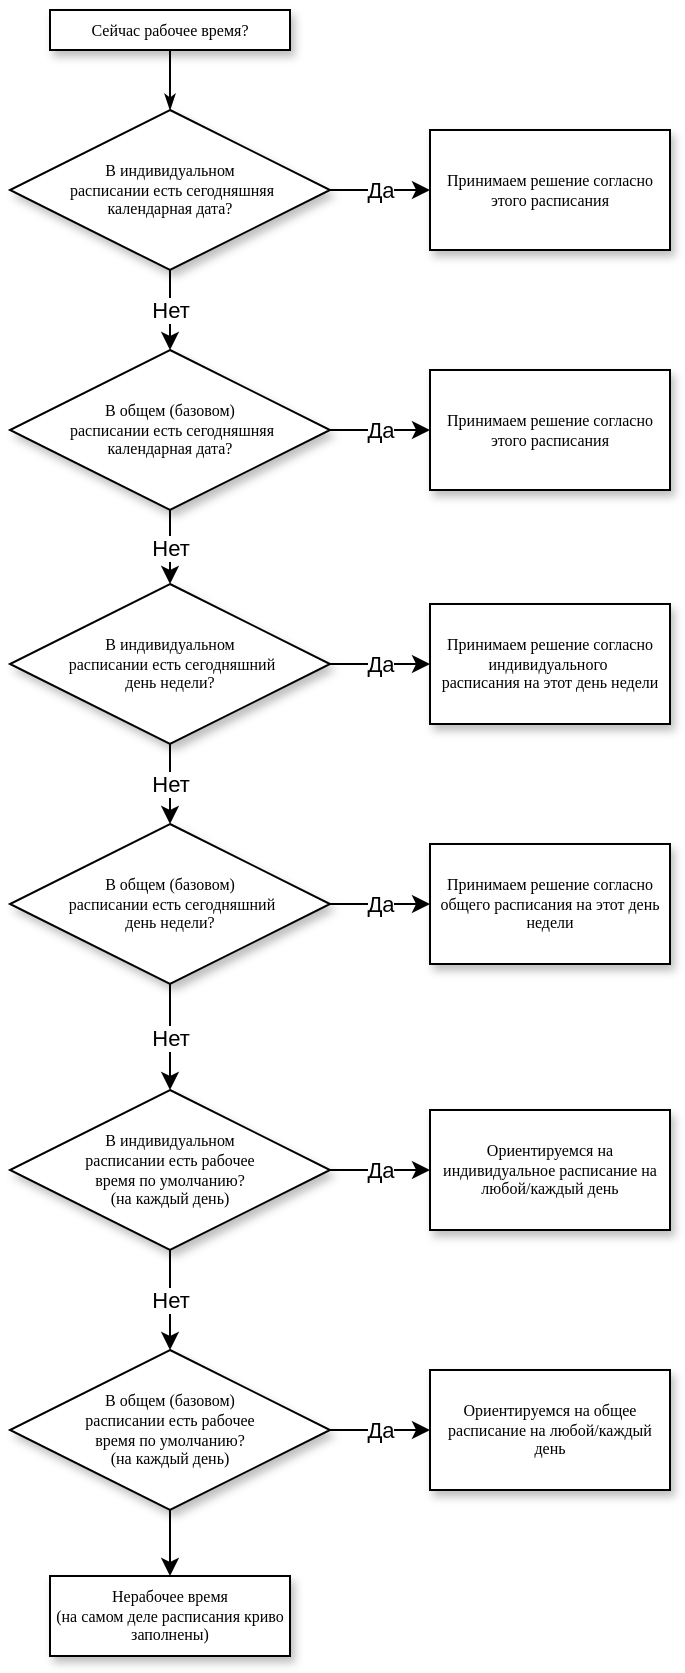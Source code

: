 <mxfile version="13.8.0" type="github">
  <diagram name="Page-1" id="edf60f1a-56cd-e834-aa8a-f176f3a09ee4">
    <mxGraphModel dx="1422" dy="772" grid="1" gridSize="10" guides="1" tooltips="1" connect="1" arrows="1" fold="1" page="1" pageScale="1" pageWidth="1100" pageHeight="850" background="#ffffff" math="0" shadow="0">
      <root>
        <mxCell id="0" />
        <mxCell id="1" parent="0" />
        <mxCell id="60e70716793133e9-32" style="edgeStyle=orthogonalEdgeStyle;rounded=0;html=1;labelBackgroundColor=none;startSize=5;endArrow=classicThin;endFill=1;endSize=5;jettySize=auto;orthogonalLoop=1;strokeWidth=1;fontFamily=Verdana;fontSize=8" parent="1" source="60e70716793133e9-4" target="60e70716793133e9-5" edge="1">
          <mxGeometry relative="1" as="geometry" />
        </mxCell>
        <mxCell id="60e70716793133e9-4" value="Сейчас рабочее время?" style="rounded=0;whiteSpace=wrap;html=1;shadow=1;labelBackgroundColor=none;strokeWidth=1;fontFamily=Verdana;fontSize=8;align=center;" parent="1" vertex="1">
          <mxGeometry x="30" y="17" width="120" height="20" as="geometry" />
        </mxCell>
        <mxCell id="najJFRpZWhWd66tsJCAm-4" value="Да&lt;br&gt;" style="edgeStyle=orthogonalEdgeStyle;rounded=0;orthogonalLoop=1;jettySize=auto;html=1;" edge="1" parent="1" source="60e70716793133e9-5" target="najJFRpZWhWd66tsJCAm-3">
          <mxGeometry relative="1" as="geometry" />
        </mxCell>
        <mxCell id="najJFRpZWhWd66tsJCAm-6" value="Нет" style="edgeStyle=orthogonalEdgeStyle;rounded=0;orthogonalLoop=1;jettySize=auto;html=1;" edge="1" parent="1" source="60e70716793133e9-5" target="najJFRpZWhWd66tsJCAm-5">
          <mxGeometry relative="1" as="geometry" />
        </mxCell>
        <mxCell id="60e70716793133e9-5" value="В индивидуальном&lt;br&gt;&amp;nbsp;расписании есть сегодняшняя&lt;br&gt;календарная дата?" style="rhombus;whiteSpace=wrap;html=1;rounded=0;shadow=1;labelBackgroundColor=none;strokeWidth=1;fontFamily=Verdana;fontSize=8;align=center;" parent="1" vertex="1">
          <mxGeometry x="10" y="67" width="160" height="80" as="geometry" />
        </mxCell>
        <mxCell id="najJFRpZWhWd66tsJCAm-3" value="Принимаем решение согласно этого расписания" style="whiteSpace=wrap;html=1;rounded=0;shadow=1;fontFamily=Verdana;fontSize=8;strokeWidth=1;" vertex="1" parent="1">
          <mxGeometry x="220" y="77" width="120" height="60" as="geometry" />
        </mxCell>
        <mxCell id="najJFRpZWhWd66tsJCAm-8" value="Да" style="edgeStyle=orthogonalEdgeStyle;rounded=0;orthogonalLoop=1;jettySize=auto;html=1;" edge="1" parent="1" source="najJFRpZWhWd66tsJCAm-5" target="najJFRpZWhWd66tsJCAm-7">
          <mxGeometry relative="1" as="geometry" />
        </mxCell>
        <mxCell id="najJFRpZWhWd66tsJCAm-10" value="Нет" style="edgeStyle=orthogonalEdgeStyle;rounded=0;orthogonalLoop=1;jettySize=auto;html=1;" edge="1" parent="1" source="najJFRpZWhWd66tsJCAm-5" target="najJFRpZWhWd66tsJCAm-9">
          <mxGeometry relative="1" as="geometry" />
        </mxCell>
        <mxCell id="najJFRpZWhWd66tsJCAm-5" value="В общем (базовом)&lt;br&gt;&amp;nbsp;расписании есть сегодняшняя&lt;br&gt;календарная дата?" style="rhombus;whiteSpace=wrap;html=1;rounded=0;shadow=1;labelBackgroundColor=none;strokeWidth=1;fontFamily=Verdana;fontSize=8;align=center;" vertex="1" parent="1">
          <mxGeometry x="10" y="187" width="160" height="80" as="geometry" />
        </mxCell>
        <mxCell id="najJFRpZWhWd66tsJCAm-7" value="&lt;span&gt;Принимаем решение согласно этого расписания&lt;/span&gt;" style="whiteSpace=wrap;html=1;rounded=0;shadow=1;fontFamily=Verdana;fontSize=8;strokeWidth=1;" vertex="1" parent="1">
          <mxGeometry x="220" y="197" width="120" height="60" as="geometry" />
        </mxCell>
        <mxCell id="najJFRpZWhWd66tsJCAm-12" value="Да" style="edgeStyle=orthogonalEdgeStyle;rounded=0;orthogonalLoop=1;jettySize=auto;html=1;" edge="1" parent="1" source="najJFRpZWhWd66tsJCAm-9" target="najJFRpZWhWd66tsJCAm-11">
          <mxGeometry relative="1" as="geometry" />
        </mxCell>
        <mxCell id="najJFRpZWhWd66tsJCAm-14" value="Нет" style="edgeStyle=orthogonalEdgeStyle;rounded=0;orthogonalLoop=1;jettySize=auto;html=1;" edge="1" parent="1" source="najJFRpZWhWd66tsJCAm-9" target="najJFRpZWhWd66tsJCAm-13">
          <mxGeometry relative="1" as="geometry" />
        </mxCell>
        <mxCell id="najJFRpZWhWd66tsJCAm-9" value="В индивидуальном&lt;br&gt;&amp;nbsp;расписании есть сегодняшний&lt;br&gt;день недели?" style="rhombus;whiteSpace=wrap;html=1;rounded=0;shadow=1;labelBackgroundColor=none;strokeWidth=1;fontFamily=Verdana;fontSize=8;align=center;" vertex="1" parent="1">
          <mxGeometry x="10" y="304" width="160" height="80" as="geometry" />
        </mxCell>
        <mxCell id="najJFRpZWhWd66tsJCAm-11" value="Принимаем решение согласно индивидуального&amp;nbsp;&lt;br&gt;расписания на этот день недели" style="whiteSpace=wrap;html=1;rounded=0;shadow=1;fontFamily=Verdana;fontSize=8;strokeWidth=1;" vertex="1" parent="1">
          <mxGeometry x="220" y="314" width="120" height="60" as="geometry" />
        </mxCell>
        <mxCell id="najJFRpZWhWd66tsJCAm-16" value="Да" style="edgeStyle=orthogonalEdgeStyle;rounded=0;orthogonalLoop=1;jettySize=auto;html=1;" edge="1" parent="1" source="najJFRpZWhWd66tsJCAm-13" target="najJFRpZWhWd66tsJCAm-15">
          <mxGeometry relative="1" as="geometry" />
        </mxCell>
        <mxCell id="najJFRpZWhWd66tsJCAm-18" value="Нет" style="edgeStyle=orthogonalEdgeStyle;rounded=0;orthogonalLoop=1;jettySize=auto;html=1;" edge="1" parent="1" source="najJFRpZWhWd66tsJCAm-13" target="najJFRpZWhWd66tsJCAm-17">
          <mxGeometry relative="1" as="geometry" />
        </mxCell>
        <mxCell id="najJFRpZWhWd66tsJCAm-13" value="В общем (базовом)&lt;br&gt;&amp;nbsp;расписании есть сегодняшний&lt;br&gt;день недели?" style="rhombus;whiteSpace=wrap;html=1;rounded=0;shadow=1;labelBackgroundColor=none;strokeWidth=1;fontFamily=Verdana;fontSize=8;align=center;" vertex="1" parent="1">
          <mxGeometry x="10" y="424" width="160" height="80" as="geometry" />
        </mxCell>
        <mxCell id="najJFRpZWhWd66tsJCAm-15" value="&lt;span&gt;Принимаем решение согласно общего расписания на этот день недели&lt;/span&gt;" style="whiteSpace=wrap;html=1;rounded=0;shadow=1;fontFamily=Verdana;fontSize=8;strokeWidth=1;" vertex="1" parent="1">
          <mxGeometry x="220" y="434" width="120" height="60" as="geometry" />
        </mxCell>
        <mxCell id="najJFRpZWhWd66tsJCAm-20" value="Да" style="edgeStyle=orthogonalEdgeStyle;rounded=0;orthogonalLoop=1;jettySize=auto;html=1;" edge="1" parent="1" source="najJFRpZWhWd66tsJCAm-17" target="najJFRpZWhWd66tsJCAm-19">
          <mxGeometry relative="1" as="geometry" />
        </mxCell>
        <mxCell id="najJFRpZWhWd66tsJCAm-22" value="Нет" style="edgeStyle=orthogonalEdgeStyle;rounded=0;orthogonalLoop=1;jettySize=auto;html=1;" edge="1" parent="1" source="najJFRpZWhWd66tsJCAm-17" target="najJFRpZWhWd66tsJCAm-21">
          <mxGeometry relative="1" as="geometry" />
        </mxCell>
        <mxCell id="najJFRpZWhWd66tsJCAm-17" value="В индивидуальном&lt;br&gt;&amp;nbsp;расписании есть рабочее&amp;nbsp;&lt;br&gt;время по умолчанию?&lt;br&gt;(на каждый день)" style="rhombus;whiteSpace=wrap;html=1;rounded=0;shadow=1;labelBackgroundColor=none;strokeWidth=1;fontFamily=Verdana;fontSize=8;align=center;" vertex="1" parent="1">
          <mxGeometry x="10" y="557" width="160" height="80" as="geometry" />
        </mxCell>
        <mxCell id="najJFRpZWhWd66tsJCAm-19" value="Ориентируемся на индивидуальное расписание на любой/каждый день" style="whiteSpace=wrap;html=1;rounded=0;shadow=1;fontFamily=Verdana;fontSize=8;strokeWidth=1;" vertex="1" parent="1">
          <mxGeometry x="220" y="567" width="120" height="60" as="geometry" />
        </mxCell>
        <mxCell id="najJFRpZWhWd66tsJCAm-24" value="Да" style="edgeStyle=orthogonalEdgeStyle;rounded=0;orthogonalLoop=1;jettySize=auto;html=1;" edge="1" parent="1" source="najJFRpZWhWd66tsJCAm-21" target="najJFRpZWhWd66tsJCAm-23">
          <mxGeometry relative="1" as="geometry" />
        </mxCell>
        <mxCell id="najJFRpZWhWd66tsJCAm-26" value="" style="edgeStyle=orthogonalEdgeStyle;rounded=0;orthogonalLoop=1;jettySize=auto;html=1;" edge="1" parent="1" source="najJFRpZWhWd66tsJCAm-21" target="najJFRpZWhWd66tsJCAm-25">
          <mxGeometry relative="1" as="geometry" />
        </mxCell>
        <mxCell id="najJFRpZWhWd66tsJCAm-21" value="В общем (базовом)&lt;br&gt;&amp;nbsp;расписании есть рабочее&amp;nbsp;&lt;br&gt;время по умолчанию?&lt;br&gt;(на каждый день)" style="rhombus;whiteSpace=wrap;html=1;rounded=0;shadow=1;labelBackgroundColor=none;strokeWidth=1;fontFamily=Verdana;fontSize=8;align=center;" vertex="1" parent="1">
          <mxGeometry x="10" y="687" width="160" height="80" as="geometry" />
        </mxCell>
        <mxCell id="najJFRpZWhWd66tsJCAm-23" value="&lt;span&gt;Ориентируемся на общее расписание на любой/каждый день&lt;/span&gt;" style="whiteSpace=wrap;html=1;rounded=0;shadow=1;fontFamily=Verdana;fontSize=8;strokeWidth=1;" vertex="1" parent="1">
          <mxGeometry x="220" y="697" width="120" height="60" as="geometry" />
        </mxCell>
        <mxCell id="najJFRpZWhWd66tsJCAm-25" value="Нерабочее время&lt;br&gt;(на самом деле расписания криво заполнены)" style="whiteSpace=wrap;html=1;rounded=0;shadow=1;fontFamily=Verdana;fontSize=8;strokeWidth=1;" vertex="1" parent="1">
          <mxGeometry x="30" y="800" width="120" height="40" as="geometry" />
        </mxCell>
      </root>
    </mxGraphModel>
  </diagram>
</mxfile>
